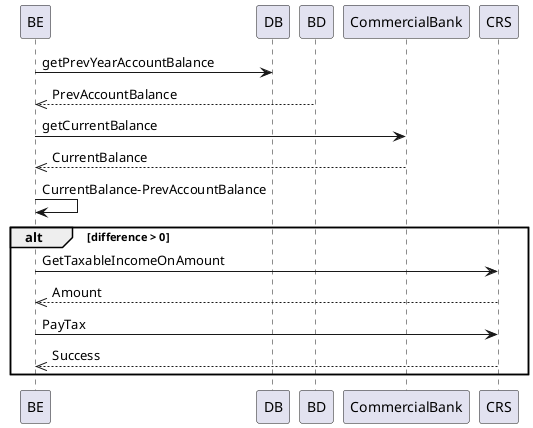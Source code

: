 @startuml OnStart
BE -> DB: getPrevYearAccountBalance
BD -->> BE: PrevAccountBalance
BE -> CommercialBank: getCurrentBalance
CommercialBank -->> BE: CurrentBalance
BE -> BE: CurrentBalance-PrevAccountBalance
alt difference > 0
    BE -> CRS: GetTaxableIncomeOnAmount
    CRS -->> BE: Amount
    BE -> CRS: PayTax
    CRS -->> BE: Success
end
@enduml
